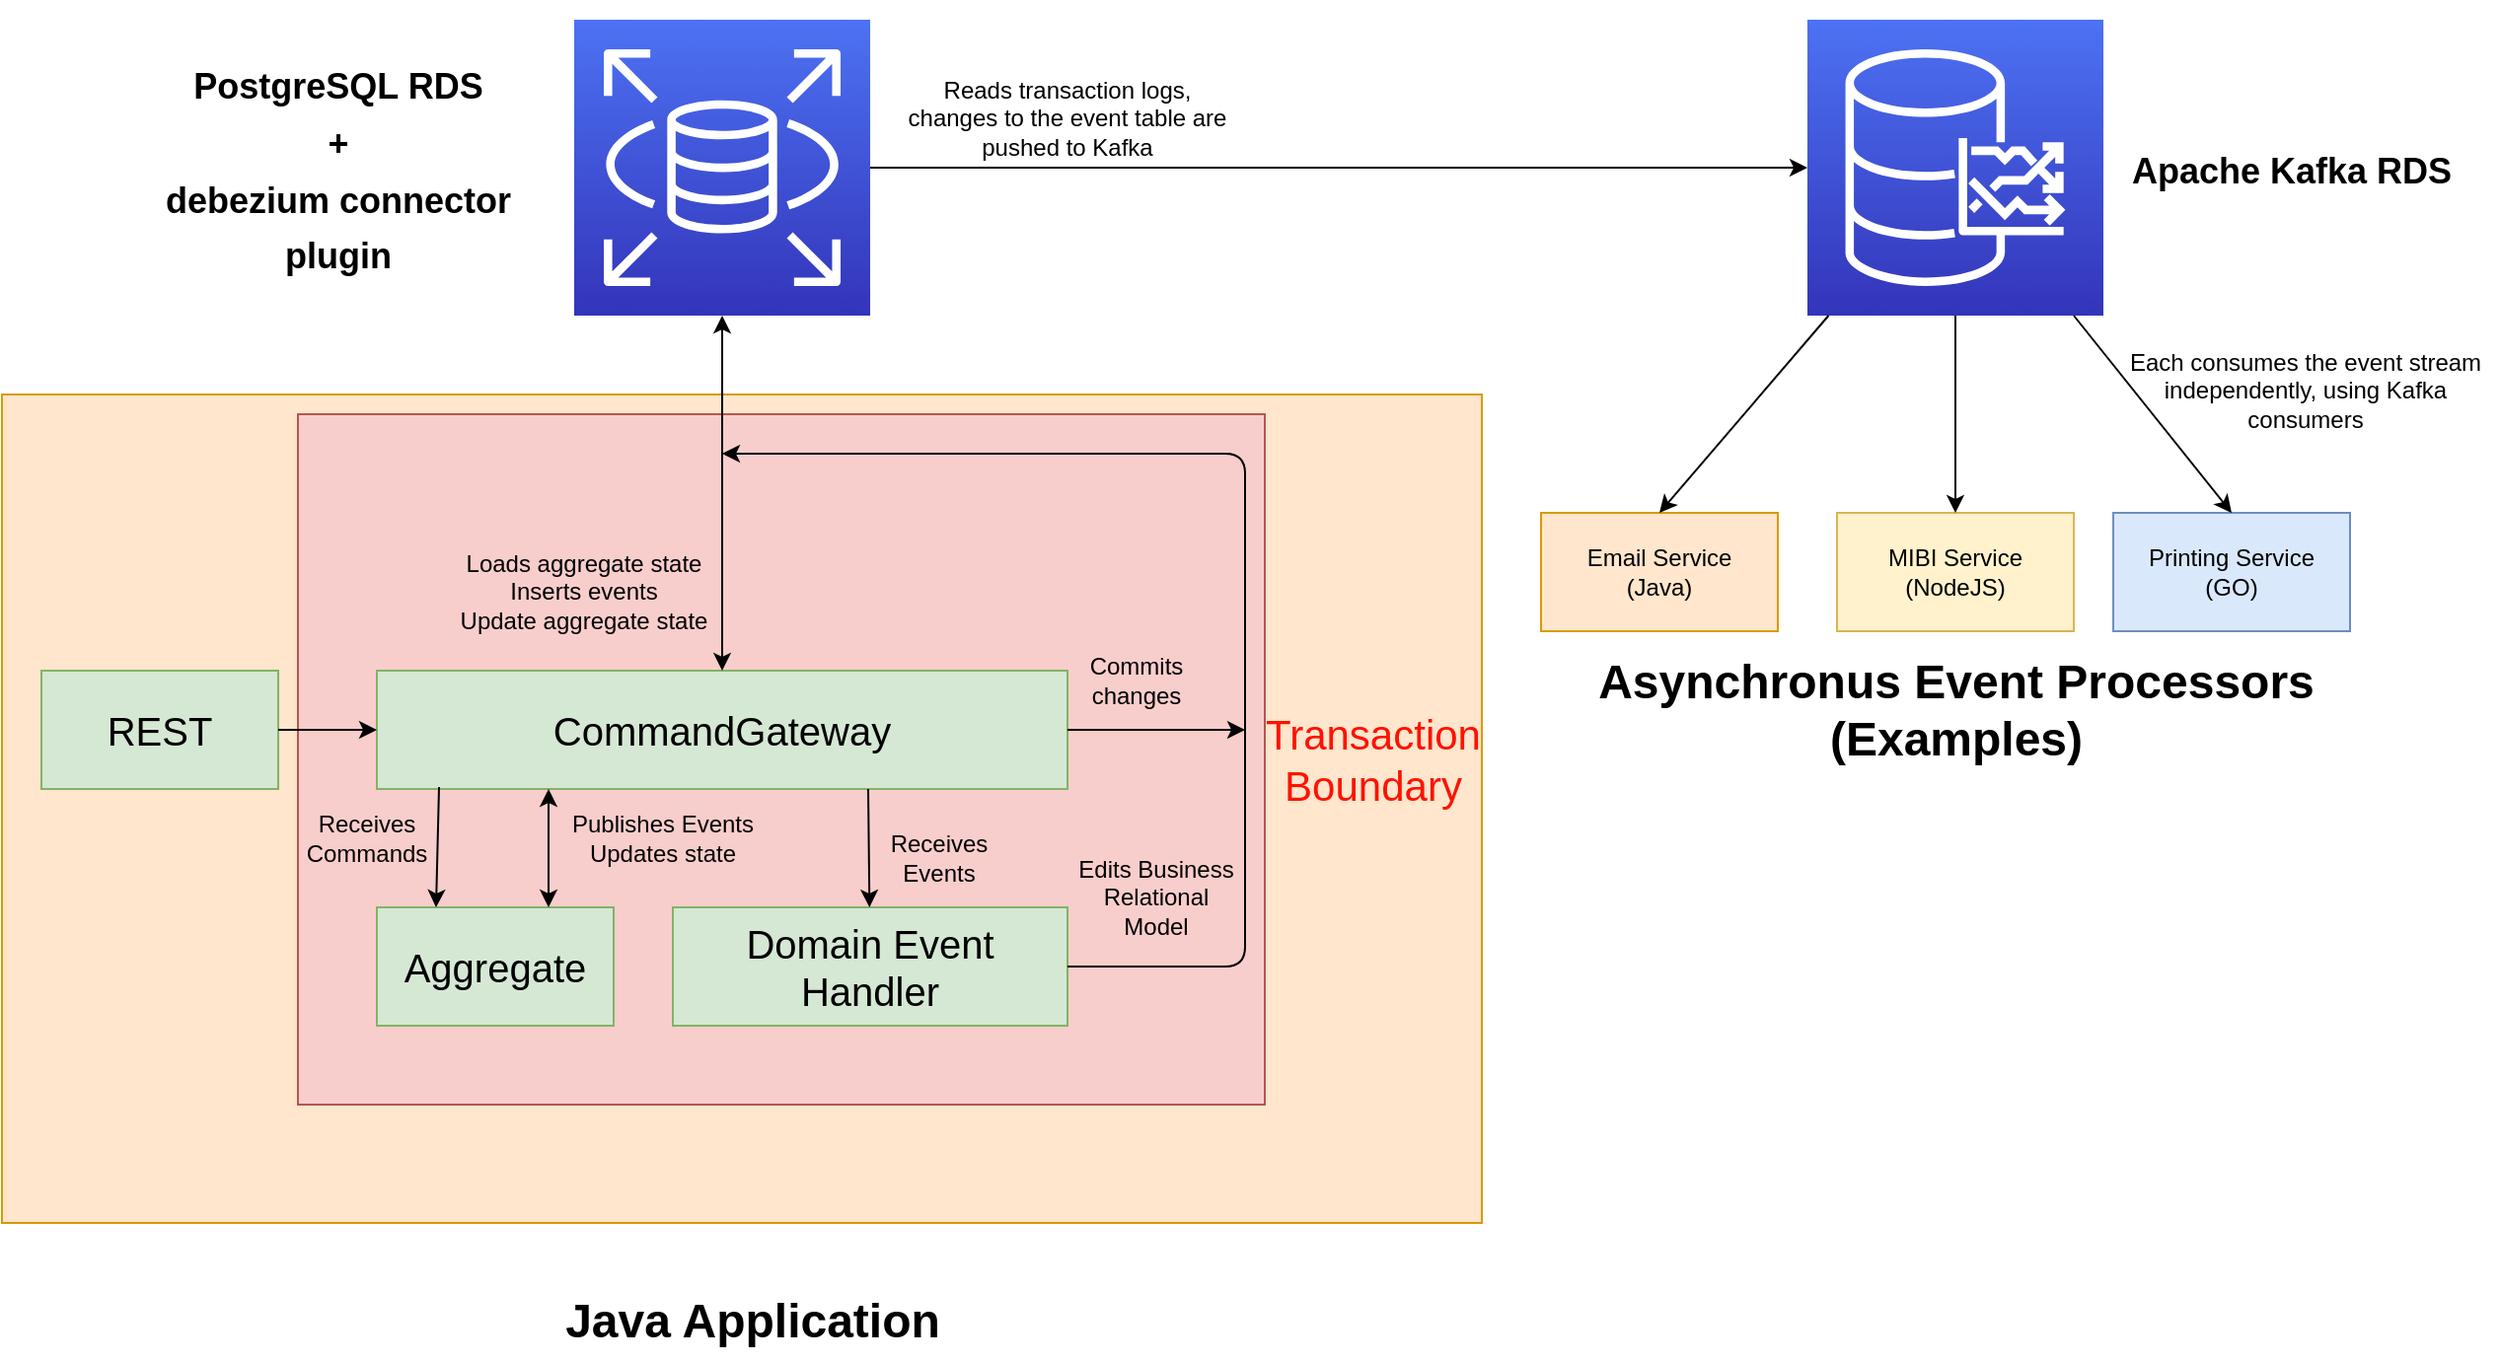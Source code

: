 <mxfile version="12.5.3" type="device"><diagram id="Ht1M8jgEwFfnCIfOTk4-" name="Page-1"><mxGraphModel dx="1580" dy="1071" grid="1" gridSize="10" guides="1" tooltips="1" connect="1" arrows="1" fold="1" page="1" pageScale="1" pageWidth="1169" pageHeight="827" math="0" shadow="0"><root><mxCell id="0"/><mxCell id="1" parent="0"/><mxCell id="z7P0jk9EhZQXL5881IwV-3" value="" style="rounded=0;whiteSpace=wrap;html=1;fillColor=#ffe6cc;strokeColor=#d79b00;" vertex="1" parent="1"><mxGeometry x="30" y="210" width="750" height="420" as="geometry"/></mxCell><mxCell id="z7P0jk9EhZQXL5881IwV-30" value="" style="rounded=0;whiteSpace=wrap;html=1;fillColor=#f8cecc;strokeColor=#b85450;" vertex="1" parent="1"><mxGeometry x="180" y="220" width="490" height="350" as="geometry"/></mxCell><mxCell id="z7P0jk9EhZQXL5881IwV-4" value="Java Application" style="text;strokeColor=none;fillColor=none;html=1;fontSize=24;fontStyle=1;verticalAlign=middle;align=center;" vertex="1" parent="1"><mxGeometry x="360" y="660" width="100" height="40" as="geometry"/></mxCell><mxCell id="z7P0jk9EhZQXL5881IwV-5" value="&lt;font style=&quot;font-size: 20px&quot;&gt;REST&lt;/font&gt;" style="rounded=0;whiteSpace=wrap;html=1;fillColor=#d5e8d4;strokeColor=#82b366;" vertex="1" parent="1"><mxGeometry x="50" y="350" width="120" height="60" as="geometry"/></mxCell><mxCell id="z7P0jk9EhZQXL5881IwV-6" value="&lt;font style=&quot;font-size: 20px&quot;&gt;CommandGateway&lt;/font&gt;" style="rounded=0;whiteSpace=wrap;html=1;fillColor=#d5e8d4;strokeColor=#82b366;" vertex="1" parent="1"><mxGeometry x="220" y="350" width="350" height="60" as="geometry"/></mxCell><mxCell id="z7P0jk9EhZQXL5881IwV-9" value="&lt;font style=&quot;font-size: 18px&quot;&gt;PostgreSQL RDS&lt;br&gt;+&lt;font style=&quot;font-size: 18px&quot;&gt;&lt;br&gt;d&lt;/font&gt;ebezium connector&lt;br&gt;plugin&lt;/font&gt;" style="text;strokeColor=none;fillColor=none;html=1;fontSize=24;fontStyle=1;verticalAlign=middle;align=center;" vertex="1" parent="1"><mxGeometry x="80" y="35" width="240" height="120" as="geometry"/></mxCell><mxCell id="z7P0jk9EhZQXL5881IwV-10" value="" style="outlineConnect=0;fontColor=#232F3E;gradientColor=#4D72F3;gradientDirection=north;fillColor=#3334B9;strokeColor=#ffffff;dashed=0;verticalLabelPosition=bottom;verticalAlign=top;align=center;html=1;fontSize=12;fontStyle=0;aspect=fixed;shape=mxgraph.aws4.resourceIcon;resIcon=mxgraph.aws4.rds;" vertex="1" parent="1"><mxGeometry x="320" y="20" width="150" height="150" as="geometry"/></mxCell><mxCell id="z7P0jk9EhZQXL5881IwV-11" value="" style="endArrow=classic;html=1;exitX=1;exitY=0.5;exitDx=0;exitDy=0;entryX=0;entryY=0.5;entryDx=0;entryDy=0;" edge="1" parent="1" source="z7P0jk9EhZQXL5881IwV-5" target="z7P0jk9EhZQXL5881IwV-6"><mxGeometry width="50" height="50" relative="1" as="geometry"><mxPoint x="30" y="630" as="sourcePoint"/><mxPoint x="80" y="580" as="targetPoint"/></mxGeometry></mxCell><mxCell id="z7P0jk9EhZQXL5881IwV-12" value="" style="endArrow=classic;html=1;exitX=0.5;exitY=0;exitDx=0;exitDy=0;startArrow=classic;startFill=1;" edge="1" parent="1" source="z7P0jk9EhZQXL5881IwV-6" target="z7P0jk9EhZQXL5881IwV-10"><mxGeometry width="50" height="50" relative="1" as="geometry"><mxPoint x="180" y="390" as="sourcePoint"/><mxPoint x="230.0" y="390" as="targetPoint"/></mxGeometry></mxCell><mxCell id="z7P0jk9EhZQXL5881IwV-17" value="" style="outlineConnect=0;fontColor=#232F3E;gradientColor=#4D72F3;gradientDirection=north;fillColor=#3334B9;strokeColor=#ffffff;dashed=0;verticalLabelPosition=bottom;verticalAlign=top;align=center;html=1;fontSize=12;fontStyle=0;aspect=fixed;shape=mxgraph.aws4.resourceIcon;resIcon=mxgraph.aws4.timestream;" vertex="1" parent="1"><mxGeometry x="945" y="20" width="150" height="150" as="geometry"/></mxCell><mxCell id="z7P0jk9EhZQXL5881IwV-18" value="" style="endArrow=classic;html=1;startArrow=none;startFill=0;" edge="1" parent="1" source="z7P0jk9EhZQXL5881IwV-10" target="z7P0jk9EhZQXL5881IwV-17"><mxGeometry width="50" height="50" relative="1" as="geometry"><mxPoint x="405.0" y="360" as="sourcePoint"/><mxPoint x="680" y="60" as="targetPoint"/></mxGeometry></mxCell><mxCell id="z7P0jk9EhZQXL5881IwV-19" value="&lt;span style=&quot;font-size: 18px&quot;&gt;Apache Kafka RDS&lt;/span&gt;" style="text;strokeColor=none;fillColor=none;html=1;fontSize=24;fontStyle=1;verticalAlign=middle;align=center;" vertex="1" parent="1"><mxGeometry x="1130" y="42.5" width="120" height="105" as="geometry"/></mxCell><mxCell id="z7P0jk9EhZQXL5881IwV-20" value="&lt;font style=&quot;font-size: 20px&quot;&gt;Aggregate&lt;/font&gt;" style="rounded=0;whiteSpace=wrap;html=1;fillColor=#d5e8d4;strokeColor=#82b366;" vertex="1" parent="1"><mxGeometry x="220" y="470" width="120" height="60" as="geometry"/></mxCell><mxCell id="z7P0jk9EhZQXL5881IwV-21" value="&lt;font style=&quot;font-size: 20px&quot;&gt;Domain Event Handler&lt;/font&gt;" style="rounded=0;whiteSpace=wrap;html=1;fillColor=#d5e8d4;strokeColor=#82b366;" vertex="1" parent="1"><mxGeometry x="370" y="470" width="200" height="60" as="geometry"/></mxCell><mxCell id="z7P0jk9EhZQXL5881IwV-23" value="" style="endArrow=classic;html=1;exitX=1;exitY=0.5;exitDx=0;exitDy=0;jumpStyle=none;" edge="1" parent="1" source="z7P0jk9EhZQXL5881IwV-21"><mxGeometry width="50" height="50" relative="1" as="geometry"><mxPoint x="30" y="770" as="sourcePoint"/><mxPoint x="395" y="240" as="targetPoint"/><Array as="points"><mxPoint x="660" y="500"/><mxPoint x="660" y="240"/></Array></mxGeometry></mxCell><mxCell id="z7P0jk9EhZQXL5881IwV-24" value="" style="endArrow=classic;html=1;exitX=0.09;exitY=0.983;exitDx=0;exitDy=0;exitPerimeter=0;" edge="1" parent="1" source="z7P0jk9EhZQXL5881IwV-6"><mxGeometry width="50" height="50" relative="1" as="geometry"><mxPoint x="280" y="410" as="sourcePoint"/><mxPoint x="250" y="470" as="targetPoint"/></mxGeometry></mxCell><mxCell id="z7P0jk9EhZQXL5881IwV-25" value="" style="endArrow=classic;html=1;" edge="1" parent="1" target="z7P0jk9EhZQXL5881IwV-21"><mxGeometry width="50" height="50" relative="1" as="geometry"><mxPoint x="469" y="410" as="sourcePoint"/><mxPoint x="290.0" y="480.0" as="targetPoint"/></mxGeometry></mxCell><mxCell id="z7P0jk9EhZQXL5881IwV-27" value="" style="endArrow=classic;html=1;startArrow=classic;startFill=1;" edge="1" parent="1"><mxGeometry width="50" height="50" relative="1" as="geometry"><mxPoint x="307" y="470" as="sourcePoint"/><mxPoint x="307" y="410" as="targetPoint"/></mxGeometry></mxCell><mxCell id="z7P0jk9EhZQXL5881IwV-28" value="Receives Commands" style="text;html=1;strokeColor=none;fillColor=none;align=center;verticalAlign=middle;whiteSpace=wrap;rounded=0;" vertex="1" parent="1"><mxGeometry x="170" y="400" width="90" height="70" as="geometry"/></mxCell><mxCell id="z7P0jk9EhZQXL5881IwV-29" value="Publishes Events&lt;br&gt;Updates state" style="text;html=1;strokeColor=none;fillColor=none;align=center;verticalAlign=middle;whiteSpace=wrap;rounded=0;" vertex="1" parent="1"><mxGeometry x="300" y="400" width="130" height="70" as="geometry"/></mxCell><mxCell id="z7P0jk9EhZQXL5881IwV-31" value="&lt;font style=&quot;font-size: 21px&quot;&gt;Transaction Boundary&lt;/font&gt;" style="text;html=1;strokeColor=none;fillColor=none;align=center;verticalAlign=middle;whiteSpace=wrap;rounded=0;fontColor=#FF1100;" vertex="1" parent="1"><mxGeometry x="680" y="360" width="90" height="70" as="geometry"/></mxCell><mxCell id="z7P0jk9EhZQXL5881IwV-32" value="Edits Business Relational Model" style="text;html=1;strokeColor=none;fillColor=none;align=center;verticalAlign=middle;whiteSpace=wrap;rounded=0;" vertex="1" parent="1"><mxGeometry x="570" y="430" width="90" height="70" as="geometry"/></mxCell><mxCell id="z7P0jk9EhZQXL5881IwV-33" value="Receives Events" style="text;html=1;strokeColor=none;fillColor=none;align=center;verticalAlign=middle;whiteSpace=wrap;rounded=0;" vertex="1" parent="1"><mxGeometry x="460" y="410" width="90" height="70" as="geometry"/></mxCell><mxCell id="z7P0jk9EhZQXL5881IwV-34" value="Loads aggregate state&lt;br&gt;Inserts events&lt;br&gt;Update aggregate state" style="text;html=1;strokeColor=none;fillColor=none;align=center;verticalAlign=middle;whiteSpace=wrap;rounded=0;" vertex="1" parent="1"><mxGeometry x="220" y="250" width="210" height="120" as="geometry"/></mxCell><mxCell id="z7P0jk9EhZQXL5881IwV-37" value="" style="endArrow=classic;html=1;startArrow=none;startFill=0;exitX=1;exitY=0.5;exitDx=0;exitDy=0;" edge="1" parent="1" source="z7P0jk9EhZQXL5881IwV-6"><mxGeometry width="50" height="50" relative="1" as="geometry"><mxPoint x="480" y="105" as="sourcePoint"/><mxPoint x="660" y="380" as="targetPoint"/></mxGeometry></mxCell><mxCell id="z7P0jk9EhZQXL5881IwV-38" value="Commits changes" style="text;html=1;strokeColor=none;fillColor=none;align=center;verticalAlign=middle;whiteSpace=wrap;rounded=0;" vertex="1" parent="1"><mxGeometry x="560" y="320" width="90" height="70" as="geometry"/></mxCell><mxCell id="z7P0jk9EhZQXL5881IwV-39" value="Reads transaction logs,&lt;br&gt;changes to the event table are pushed to Kafka" style="text;html=1;strokeColor=none;fillColor=none;align=center;verticalAlign=middle;whiteSpace=wrap;rounded=0;" vertex="1" parent="1"><mxGeometry x="480" y="10" width="180" height="120" as="geometry"/></mxCell><mxCell id="z7P0jk9EhZQXL5881IwV-42" value="&lt;font color=&quot;#000000&quot;&gt;Email Service&lt;br&gt;(Java)&lt;br&gt;&lt;/font&gt;" style="rounded=0;whiteSpace=wrap;html=1;fillColor=#ffe6cc;strokeColor=#d79b00;" vertex="1" parent="1"><mxGeometry x="810" y="270" width="120" height="60" as="geometry"/></mxCell><mxCell id="z7P0jk9EhZQXL5881IwV-43" value="&lt;font color=&quot;#000000&quot;&gt;MIBI Service&lt;br&gt;(NodeJS)&lt;br&gt;&lt;/font&gt;" style="rounded=0;whiteSpace=wrap;html=1;fillColor=#fff2cc;strokeColor=#d6b656;" vertex="1" parent="1"><mxGeometry x="960" y="270" width="120" height="60" as="geometry"/></mxCell><mxCell id="z7P0jk9EhZQXL5881IwV-44" value="&lt;font color=&quot;#000000&quot;&gt;Printing Service&lt;br&gt;(GO)&lt;br&gt;&lt;/font&gt;" style="rounded=0;whiteSpace=wrap;html=1;fillColor=#dae8fc;strokeColor=#6c8ebf;" vertex="1" parent="1"><mxGeometry x="1100" y="270" width="120" height="60" as="geometry"/></mxCell><mxCell id="z7P0jk9EhZQXL5881IwV-45" value="" style="endArrow=classic;html=1;startArrow=none;startFill=0;entryX=0.5;entryY=0;entryDx=0;entryDy=0;" edge="1" parent="1" source="z7P0jk9EhZQXL5881IwV-17" target="z7P0jk9EhZQXL5881IwV-42"><mxGeometry width="50" height="50" relative="1" as="geometry"><mxPoint x="890" y="200" as="sourcePoint"/><mxPoint x="960" y="105" as="targetPoint"/></mxGeometry></mxCell><mxCell id="z7P0jk9EhZQXL5881IwV-46" value="" style="endArrow=classic;html=1;startArrow=none;startFill=0;entryX=0.5;entryY=0;entryDx=0;entryDy=0;" edge="1" parent="1" source="z7P0jk9EhZQXL5881IwV-17" target="z7P0jk9EhZQXL5881IwV-43"><mxGeometry width="50" height="50" relative="1" as="geometry"><mxPoint x="968.571" y="180" as="sourcePoint"/><mxPoint x="880" y="280" as="targetPoint"/></mxGeometry></mxCell><mxCell id="z7P0jk9EhZQXL5881IwV-47" value="" style="endArrow=classic;html=1;startArrow=none;startFill=0;entryX=0.5;entryY=0;entryDx=0;entryDy=0;" edge="1" parent="1" source="z7P0jk9EhZQXL5881IwV-17" target="z7P0jk9EhZQXL5881IwV-44"><mxGeometry width="50" height="50" relative="1" as="geometry"><mxPoint x="978.571" y="190" as="sourcePoint"/><mxPoint x="890" y="290" as="targetPoint"/></mxGeometry></mxCell><mxCell id="z7P0jk9EhZQXL5881IwV-48" value="Asynchronus Event Processors&lt;br&gt;(Examples)" style="text;strokeColor=none;fillColor=none;html=1;fontSize=24;fontStyle=1;verticalAlign=middle;align=center;" vertex="1" parent="1"><mxGeometry x="970" y="350" width="100" height="40" as="geometry"/></mxCell><mxCell id="z7P0jk9EhZQXL5881IwV-49" value="Each consumes the event stream independently, using Kafka consumers" style="text;html=1;strokeColor=none;fillColor=none;align=center;verticalAlign=middle;whiteSpace=wrap;rounded=0;" vertex="1" parent="1"><mxGeometry x="1100" y="147.5" width="195" height="120" as="geometry"/></mxCell></root></mxGraphModel></diagram></mxfile>